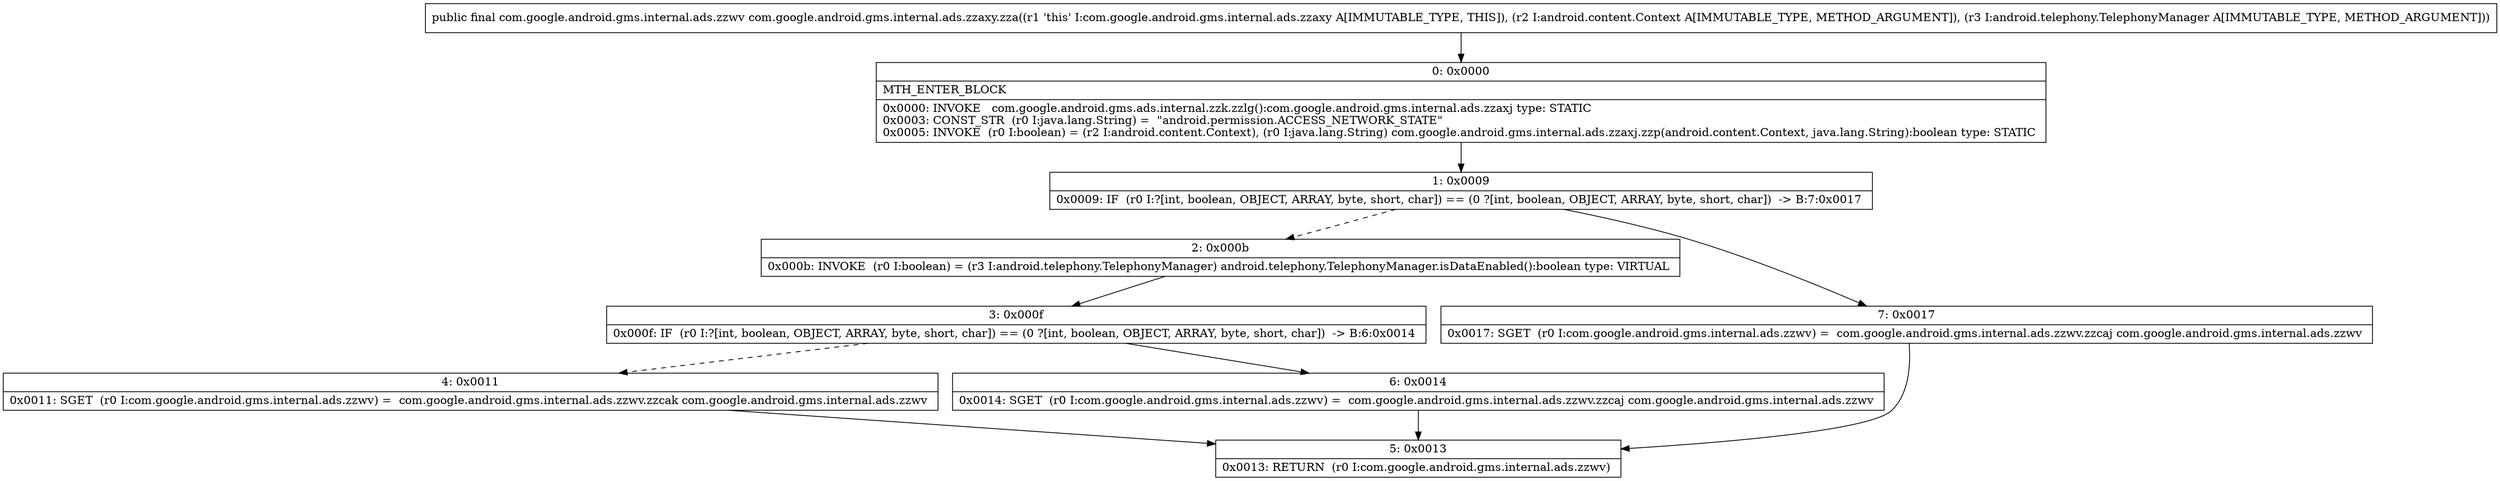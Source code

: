 digraph "CFG forcom.google.android.gms.internal.ads.zzaxy.zza(Landroid\/content\/Context;Landroid\/telephony\/TelephonyManager;)Lcom\/google\/android\/gms\/internal\/ads\/zzwv;" {
Node_0 [shape=record,label="{0\:\ 0x0000|MTH_ENTER_BLOCK\l|0x0000: INVOKE   com.google.android.gms.ads.internal.zzk.zzlg():com.google.android.gms.internal.ads.zzaxj type: STATIC \l0x0003: CONST_STR  (r0 I:java.lang.String) =  \"android.permission.ACCESS_NETWORK_STATE\" \l0x0005: INVOKE  (r0 I:boolean) = (r2 I:android.content.Context), (r0 I:java.lang.String) com.google.android.gms.internal.ads.zzaxj.zzp(android.content.Context, java.lang.String):boolean type: STATIC \l}"];
Node_1 [shape=record,label="{1\:\ 0x0009|0x0009: IF  (r0 I:?[int, boolean, OBJECT, ARRAY, byte, short, char]) == (0 ?[int, boolean, OBJECT, ARRAY, byte, short, char])  \-\> B:7:0x0017 \l}"];
Node_2 [shape=record,label="{2\:\ 0x000b|0x000b: INVOKE  (r0 I:boolean) = (r3 I:android.telephony.TelephonyManager) android.telephony.TelephonyManager.isDataEnabled():boolean type: VIRTUAL \l}"];
Node_3 [shape=record,label="{3\:\ 0x000f|0x000f: IF  (r0 I:?[int, boolean, OBJECT, ARRAY, byte, short, char]) == (0 ?[int, boolean, OBJECT, ARRAY, byte, short, char])  \-\> B:6:0x0014 \l}"];
Node_4 [shape=record,label="{4\:\ 0x0011|0x0011: SGET  (r0 I:com.google.android.gms.internal.ads.zzwv) =  com.google.android.gms.internal.ads.zzwv.zzcak com.google.android.gms.internal.ads.zzwv \l}"];
Node_5 [shape=record,label="{5\:\ 0x0013|0x0013: RETURN  (r0 I:com.google.android.gms.internal.ads.zzwv) \l}"];
Node_6 [shape=record,label="{6\:\ 0x0014|0x0014: SGET  (r0 I:com.google.android.gms.internal.ads.zzwv) =  com.google.android.gms.internal.ads.zzwv.zzcaj com.google.android.gms.internal.ads.zzwv \l}"];
Node_7 [shape=record,label="{7\:\ 0x0017|0x0017: SGET  (r0 I:com.google.android.gms.internal.ads.zzwv) =  com.google.android.gms.internal.ads.zzwv.zzcaj com.google.android.gms.internal.ads.zzwv \l}"];
MethodNode[shape=record,label="{public final com.google.android.gms.internal.ads.zzwv com.google.android.gms.internal.ads.zzaxy.zza((r1 'this' I:com.google.android.gms.internal.ads.zzaxy A[IMMUTABLE_TYPE, THIS]), (r2 I:android.content.Context A[IMMUTABLE_TYPE, METHOD_ARGUMENT]), (r3 I:android.telephony.TelephonyManager A[IMMUTABLE_TYPE, METHOD_ARGUMENT])) }"];
MethodNode -> Node_0;
Node_0 -> Node_1;
Node_1 -> Node_2[style=dashed];
Node_1 -> Node_7;
Node_2 -> Node_3;
Node_3 -> Node_4[style=dashed];
Node_3 -> Node_6;
Node_4 -> Node_5;
Node_6 -> Node_5;
Node_7 -> Node_5;
}

